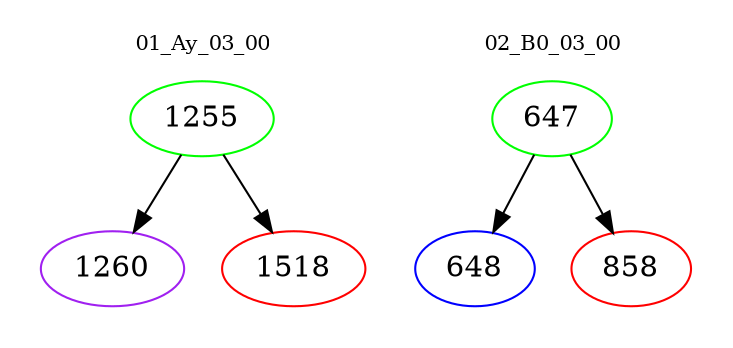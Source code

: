 digraph{
subgraph cluster_0 {
color = white
label = "01_Ay_03_00";
fontsize=10;
T0_1255 [label="1255", color="green"]
T0_1255 -> T0_1260 [color="black"]
T0_1260 [label="1260", color="purple"]
T0_1255 -> T0_1518 [color="black"]
T0_1518 [label="1518", color="red"]
}
subgraph cluster_1 {
color = white
label = "02_B0_03_00";
fontsize=10;
T1_647 [label="647", color="green"]
T1_647 -> T1_648 [color="black"]
T1_648 [label="648", color="blue"]
T1_647 -> T1_858 [color="black"]
T1_858 [label="858", color="red"]
}
}

